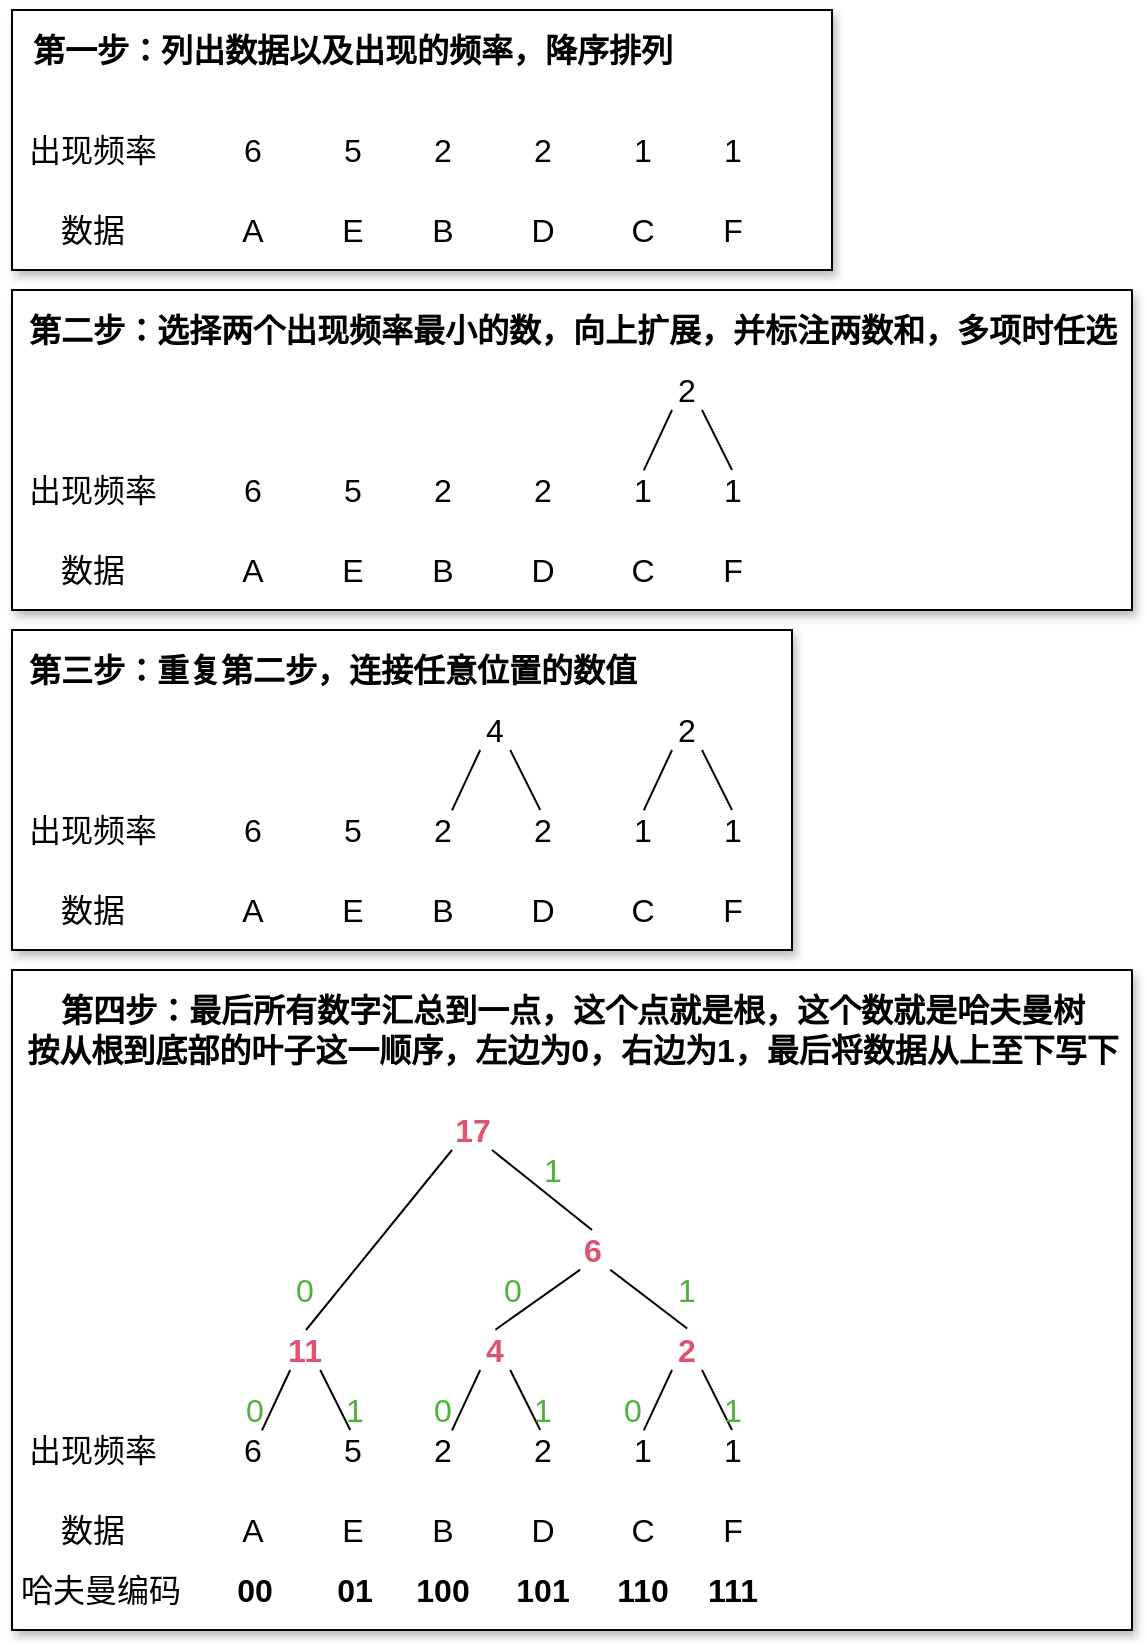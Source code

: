 <mxfile version="14.1.5" type="device"><diagram id="9eAwxyvB77P6e-l5WDzz" name="第 1 页"><mxGraphModel dx="1168" dy="809" grid="1" gridSize="10" guides="1" tooltips="1" connect="1" arrows="1" fold="1" page="1" pageScale="1" pageWidth="827" pageHeight="1169" math="0" shadow="0"><root><mxCell id="0"/><mxCell id="1" parent="0"/><mxCell id="LZE_YEZ_YFCLuZwV8jxz-106" value="" style="rounded=0;whiteSpace=wrap;html=1;fontSize=16;fontColor=#4EB13A;shadow=1;" vertex="1" parent="1"><mxGeometry x="110" y="640" width="560" height="330" as="geometry"/></mxCell><mxCell id="LZE_YEZ_YFCLuZwV8jxz-105" value="" style="rounded=0;whiteSpace=wrap;html=1;fontSize=16;fontColor=#4EB13A;shadow=1;" vertex="1" parent="1"><mxGeometry x="110" y="470" width="390" height="160" as="geometry"/></mxCell><mxCell id="LZE_YEZ_YFCLuZwV8jxz-104" value="" style="rounded=0;whiteSpace=wrap;html=1;fontSize=16;fontColor=#4EB13A;shadow=1;" vertex="1" parent="1"><mxGeometry x="110" y="300" width="560" height="160" as="geometry"/></mxCell><mxCell id="LZE_YEZ_YFCLuZwV8jxz-103" value="" style="rounded=0;whiteSpace=wrap;html=1;fontSize=16;fontColor=#4EB13A;glass=0;shadow=1;" vertex="1" parent="1"><mxGeometry x="110" y="160" width="410" height="130" as="geometry"/></mxCell><mxCell id="LZE_YEZ_YFCLuZwV8jxz-2" value="第一步：列出数据以及出现的频率，降序排列" style="text;html=1;align=center;verticalAlign=middle;resizable=0;points=[];autosize=1;fontStyle=1;fontSize=16;" vertex="1" parent="1"><mxGeometry x="110" y="170" width="340" height="20" as="geometry"/></mxCell><mxCell id="LZE_YEZ_YFCLuZwV8jxz-4" value="出现频率" style="text;html=1;align=center;verticalAlign=middle;resizable=0;points=[];autosize=1;fontSize=16;" vertex="1" parent="1"><mxGeometry x="110" y="220" width="80" height="20" as="geometry"/></mxCell><mxCell id="LZE_YEZ_YFCLuZwV8jxz-5" value="数据" style="text;html=1;align=center;verticalAlign=middle;resizable=0;points=[];autosize=1;fontSize=16;" vertex="1" parent="1"><mxGeometry x="125" y="260" width="50" height="20" as="geometry"/></mxCell><mxCell id="LZE_YEZ_YFCLuZwV8jxz-6" value="6" style="text;html=1;align=center;verticalAlign=middle;resizable=0;points=[];autosize=1;fontSize=16;" vertex="1" parent="1"><mxGeometry x="220" y="220" width="20" height="20" as="geometry"/></mxCell><mxCell id="LZE_YEZ_YFCLuZwV8jxz-7" value="A" style="text;html=1;align=center;verticalAlign=middle;resizable=0;points=[];autosize=1;fontSize=16;" vertex="1" parent="1"><mxGeometry x="215" y="260" width="30" height="20" as="geometry"/></mxCell><mxCell id="LZE_YEZ_YFCLuZwV8jxz-8" value="5" style="text;html=1;align=center;verticalAlign=middle;resizable=0;points=[];autosize=1;fontSize=16;" vertex="1" parent="1"><mxGeometry x="270" y="220" width="20" height="20" as="geometry"/></mxCell><mxCell id="LZE_YEZ_YFCLuZwV8jxz-9" value="E" style="text;html=1;align=center;verticalAlign=middle;resizable=0;points=[];autosize=1;fontSize=16;" vertex="1" parent="1"><mxGeometry x="265" y="260" width="30" height="20" as="geometry"/></mxCell><mxCell id="LZE_YEZ_YFCLuZwV8jxz-12" value="2" style="text;html=1;align=center;verticalAlign=middle;resizable=0;points=[];autosize=1;fontSize=16;" vertex="1" parent="1"><mxGeometry x="315" y="220" width="20" height="20" as="geometry"/></mxCell><mxCell id="LZE_YEZ_YFCLuZwV8jxz-13" value="B" style="text;html=1;align=center;verticalAlign=middle;resizable=0;points=[];autosize=1;fontSize=16;" vertex="1" parent="1"><mxGeometry x="310" y="260" width="30" height="20" as="geometry"/></mxCell><mxCell id="LZE_YEZ_YFCLuZwV8jxz-17" value="1" style="text;html=1;align=center;verticalAlign=middle;resizable=0;points=[];autosize=1;fontSize=16;" vertex="1" parent="1"><mxGeometry x="415" y="220" width="20" height="20" as="geometry"/></mxCell><mxCell id="LZE_YEZ_YFCLuZwV8jxz-18" value="C" style="text;html=1;align=center;verticalAlign=middle;resizable=0;points=[];autosize=1;fontSize=16;" vertex="1" parent="1"><mxGeometry x="410" y="260" width="30" height="20" as="geometry"/></mxCell><mxCell id="LZE_YEZ_YFCLuZwV8jxz-19" value="1" style="text;html=1;align=center;verticalAlign=middle;resizable=0;points=[];autosize=1;fontSize=16;" vertex="1" parent="1"><mxGeometry x="460" y="220" width="20" height="20" as="geometry"/></mxCell><mxCell id="LZE_YEZ_YFCLuZwV8jxz-20" value="F" style="text;html=1;align=center;verticalAlign=middle;resizable=0;points=[];autosize=1;fontSize=16;" vertex="1" parent="1"><mxGeometry x="455" y="260" width="30" height="20" as="geometry"/></mxCell><mxCell id="LZE_YEZ_YFCLuZwV8jxz-21" value="2" style="text;html=1;align=center;verticalAlign=middle;resizable=0;points=[];autosize=1;fontSize=16;" vertex="1" parent="1"><mxGeometry x="365" y="220" width="20" height="20" as="geometry"/></mxCell><mxCell id="LZE_YEZ_YFCLuZwV8jxz-22" value="D" style="text;html=1;align=center;verticalAlign=middle;resizable=0;points=[];autosize=1;fontSize=16;" vertex="1" parent="1"><mxGeometry x="360" y="260" width="30" height="20" as="geometry"/></mxCell><mxCell id="LZE_YEZ_YFCLuZwV8jxz-23" value="第二步：选择两个出现频率最小的数，向上扩展，并标注两数和，多项时任选" style="text;html=1;align=center;verticalAlign=middle;resizable=0;points=[];autosize=1;fontStyle=1;fontSize=16;" vertex="1" parent="1"><mxGeometry x="110" y="310" width="560" height="20" as="geometry"/></mxCell><mxCell id="LZE_YEZ_YFCLuZwV8jxz-24" value="出现频率" style="text;html=1;align=center;verticalAlign=middle;resizable=0;points=[];autosize=1;fontSize=16;" vertex="1" parent="1"><mxGeometry x="110" y="390" width="80" height="20" as="geometry"/></mxCell><mxCell id="LZE_YEZ_YFCLuZwV8jxz-25" value="数据" style="text;html=1;align=center;verticalAlign=middle;resizable=0;points=[];autosize=1;fontSize=16;" vertex="1" parent="1"><mxGeometry x="125" y="430" width="50" height="20" as="geometry"/></mxCell><mxCell id="LZE_YEZ_YFCLuZwV8jxz-26" value="6" style="text;html=1;align=center;verticalAlign=middle;resizable=0;points=[];autosize=1;fontSize=16;" vertex="1" parent="1"><mxGeometry x="220" y="390" width="20" height="20" as="geometry"/></mxCell><mxCell id="LZE_YEZ_YFCLuZwV8jxz-27" value="A" style="text;html=1;align=center;verticalAlign=middle;resizable=0;points=[];autosize=1;fontSize=16;" vertex="1" parent="1"><mxGeometry x="215" y="430" width="30" height="20" as="geometry"/></mxCell><mxCell id="LZE_YEZ_YFCLuZwV8jxz-28" value="5" style="text;html=1;align=center;verticalAlign=middle;resizable=0;points=[];autosize=1;fontSize=16;" vertex="1" parent="1"><mxGeometry x="270" y="390" width="20" height="20" as="geometry"/></mxCell><mxCell id="LZE_YEZ_YFCLuZwV8jxz-29" value="E" style="text;html=1;align=center;verticalAlign=middle;resizable=0;points=[];autosize=1;fontSize=16;" vertex="1" parent="1"><mxGeometry x="265" y="430" width="30" height="20" as="geometry"/></mxCell><mxCell id="LZE_YEZ_YFCLuZwV8jxz-30" value="2" style="text;html=1;align=center;verticalAlign=middle;resizable=0;points=[];autosize=1;fontSize=16;" vertex="1" parent="1"><mxGeometry x="315" y="390" width="20" height="20" as="geometry"/></mxCell><mxCell id="LZE_YEZ_YFCLuZwV8jxz-31" value="B" style="text;html=1;align=center;verticalAlign=middle;resizable=0;points=[];autosize=1;fontSize=16;" vertex="1" parent="1"><mxGeometry x="310" y="430" width="30" height="20" as="geometry"/></mxCell><mxCell id="LZE_YEZ_YFCLuZwV8jxz-32" value="1" style="text;html=1;align=center;verticalAlign=middle;resizable=0;points=[];autosize=1;fontSize=16;" vertex="1" parent="1"><mxGeometry x="415" y="390" width="20" height="20" as="geometry"/></mxCell><mxCell id="LZE_YEZ_YFCLuZwV8jxz-33" value="C" style="text;html=1;align=center;verticalAlign=middle;resizable=0;points=[];autosize=1;fontSize=16;" vertex="1" parent="1"><mxGeometry x="410" y="430" width="30" height="20" as="geometry"/></mxCell><mxCell id="LZE_YEZ_YFCLuZwV8jxz-34" value="1" style="text;html=1;align=center;verticalAlign=middle;resizable=0;points=[];autosize=1;fontSize=16;" vertex="1" parent="1"><mxGeometry x="460" y="390" width="20" height="20" as="geometry"/></mxCell><mxCell id="LZE_YEZ_YFCLuZwV8jxz-35" value="F" style="text;html=1;align=center;verticalAlign=middle;resizable=0;points=[];autosize=1;fontSize=16;" vertex="1" parent="1"><mxGeometry x="455" y="430" width="30" height="20" as="geometry"/></mxCell><mxCell id="LZE_YEZ_YFCLuZwV8jxz-36" value="2" style="text;html=1;align=center;verticalAlign=middle;resizable=0;points=[];autosize=1;fontSize=16;" vertex="1" parent="1"><mxGeometry x="365" y="390" width="20" height="20" as="geometry"/></mxCell><mxCell id="LZE_YEZ_YFCLuZwV8jxz-37" value="D" style="text;html=1;align=center;verticalAlign=middle;resizable=0;points=[];autosize=1;fontSize=16;" vertex="1" parent="1"><mxGeometry x="360" y="430" width="30" height="20" as="geometry"/></mxCell><mxCell id="LZE_YEZ_YFCLuZwV8jxz-38" value="" style="endArrow=none;html=1;fontSize=16;exitX=0.545;exitY=0.008;exitDx=0;exitDy=0;exitPerimeter=0;" edge="1" parent="1" source="LZE_YEZ_YFCLuZwV8jxz-32"><mxGeometry width="50" height="50" relative="1" as="geometry"><mxPoint x="420" y="380" as="sourcePoint"/><mxPoint x="440" y="360" as="targetPoint"/></mxGeometry></mxCell><mxCell id="LZE_YEZ_YFCLuZwV8jxz-39" value="" style="endArrow=none;html=1;fontSize=16;" edge="1" parent="1"><mxGeometry width="50" height="50" relative="1" as="geometry"><mxPoint x="470" y="390" as="sourcePoint"/><mxPoint x="455" y="360" as="targetPoint"/></mxGeometry></mxCell><mxCell id="LZE_YEZ_YFCLuZwV8jxz-40" value="2" style="text;html=1;align=center;verticalAlign=middle;resizable=0;points=[];autosize=1;fontSize=16;" vertex="1" parent="1"><mxGeometry x="437" y="340" width="20" height="20" as="geometry"/></mxCell><mxCell id="LZE_YEZ_YFCLuZwV8jxz-41" value="第三步：重复第二步，连接任意位置的数值" style="text;html=1;align=center;verticalAlign=middle;resizable=0;points=[];autosize=1;fontStyle=1;fontSize=16;" vertex="1" parent="1"><mxGeometry x="110" y="480" width="320" height="20" as="geometry"/></mxCell><mxCell id="LZE_YEZ_YFCLuZwV8jxz-42" value="出现频率" style="text;html=1;align=center;verticalAlign=middle;resizable=0;points=[];autosize=1;fontSize=16;" vertex="1" parent="1"><mxGeometry x="110" y="560" width="80" height="20" as="geometry"/></mxCell><mxCell id="LZE_YEZ_YFCLuZwV8jxz-43" value="数据" style="text;html=1;align=center;verticalAlign=middle;resizable=0;points=[];autosize=1;fontSize=16;" vertex="1" parent="1"><mxGeometry x="125" y="600" width="50" height="20" as="geometry"/></mxCell><mxCell id="LZE_YEZ_YFCLuZwV8jxz-44" value="6" style="text;html=1;align=center;verticalAlign=middle;resizable=0;points=[];autosize=1;fontSize=16;" vertex="1" parent="1"><mxGeometry x="220" y="560" width="20" height="20" as="geometry"/></mxCell><mxCell id="LZE_YEZ_YFCLuZwV8jxz-45" value="A" style="text;html=1;align=center;verticalAlign=middle;resizable=0;points=[];autosize=1;fontSize=16;" vertex="1" parent="1"><mxGeometry x="215" y="600" width="30" height="20" as="geometry"/></mxCell><mxCell id="LZE_YEZ_YFCLuZwV8jxz-46" value="5" style="text;html=1;align=center;verticalAlign=middle;resizable=0;points=[];autosize=1;fontSize=16;" vertex="1" parent="1"><mxGeometry x="270" y="560" width="20" height="20" as="geometry"/></mxCell><mxCell id="LZE_YEZ_YFCLuZwV8jxz-47" value="E" style="text;html=1;align=center;verticalAlign=middle;resizable=0;points=[];autosize=1;fontSize=16;" vertex="1" parent="1"><mxGeometry x="265" y="600" width="30" height="20" as="geometry"/></mxCell><mxCell id="LZE_YEZ_YFCLuZwV8jxz-48" value="2" style="text;html=1;align=center;verticalAlign=middle;resizable=0;points=[];autosize=1;fontSize=16;" vertex="1" parent="1"><mxGeometry x="315" y="560" width="20" height="20" as="geometry"/></mxCell><mxCell id="LZE_YEZ_YFCLuZwV8jxz-49" value="B" style="text;html=1;align=center;verticalAlign=middle;resizable=0;points=[];autosize=1;fontSize=16;" vertex="1" parent="1"><mxGeometry x="310" y="600" width="30" height="20" as="geometry"/></mxCell><mxCell id="LZE_YEZ_YFCLuZwV8jxz-50" value="1" style="text;html=1;align=center;verticalAlign=middle;resizable=0;points=[];autosize=1;fontSize=16;" vertex="1" parent="1"><mxGeometry x="415" y="560" width="20" height="20" as="geometry"/></mxCell><mxCell id="LZE_YEZ_YFCLuZwV8jxz-51" value="C" style="text;html=1;align=center;verticalAlign=middle;resizable=0;points=[];autosize=1;fontSize=16;" vertex="1" parent="1"><mxGeometry x="410" y="600" width="30" height="20" as="geometry"/></mxCell><mxCell id="LZE_YEZ_YFCLuZwV8jxz-52" value="1" style="text;html=1;align=center;verticalAlign=middle;resizable=0;points=[];autosize=1;fontSize=16;" vertex="1" parent="1"><mxGeometry x="460" y="560" width="20" height="20" as="geometry"/></mxCell><mxCell id="LZE_YEZ_YFCLuZwV8jxz-53" value="F" style="text;html=1;align=center;verticalAlign=middle;resizable=0;points=[];autosize=1;fontSize=16;" vertex="1" parent="1"><mxGeometry x="455" y="600" width="30" height="20" as="geometry"/></mxCell><mxCell id="LZE_YEZ_YFCLuZwV8jxz-54" value="2" style="text;html=1;align=center;verticalAlign=middle;resizable=0;points=[];autosize=1;fontSize=16;" vertex="1" parent="1"><mxGeometry x="365" y="560" width="20" height="20" as="geometry"/></mxCell><mxCell id="LZE_YEZ_YFCLuZwV8jxz-55" value="D" style="text;html=1;align=center;verticalAlign=middle;resizable=0;points=[];autosize=1;fontSize=16;" vertex="1" parent="1"><mxGeometry x="360" y="600" width="30" height="20" as="geometry"/></mxCell><mxCell id="LZE_YEZ_YFCLuZwV8jxz-56" value="" style="endArrow=none;html=1;fontSize=16;exitX=0.545;exitY=0.008;exitDx=0;exitDy=0;exitPerimeter=0;" edge="1" parent="1" source="LZE_YEZ_YFCLuZwV8jxz-50"><mxGeometry width="50" height="50" relative="1" as="geometry"><mxPoint x="420" y="550" as="sourcePoint"/><mxPoint x="440.0" y="530" as="targetPoint"/></mxGeometry></mxCell><mxCell id="LZE_YEZ_YFCLuZwV8jxz-57" value="" style="endArrow=none;html=1;fontSize=16;" edge="1" parent="1"><mxGeometry width="50" height="50" relative="1" as="geometry"><mxPoint x="470.0" y="560" as="sourcePoint"/><mxPoint x="455.0" y="530" as="targetPoint"/></mxGeometry></mxCell><mxCell id="LZE_YEZ_YFCLuZwV8jxz-58" value="2" style="text;html=1;align=center;verticalAlign=middle;resizable=0;points=[];autosize=1;fontSize=16;" vertex="1" parent="1"><mxGeometry x="437" y="510" width="20" height="20" as="geometry"/></mxCell><mxCell id="LZE_YEZ_YFCLuZwV8jxz-59" value="" style="endArrow=none;html=1;fontSize=16;exitX=0.545;exitY=0.008;exitDx=0;exitDy=0;exitPerimeter=0;" edge="1" parent="1"><mxGeometry width="50" height="50" relative="1" as="geometry"><mxPoint x="330" y="560.16" as="sourcePoint"/><mxPoint x="344.1" y="530" as="targetPoint"/></mxGeometry></mxCell><mxCell id="LZE_YEZ_YFCLuZwV8jxz-60" value="" style="endArrow=none;html=1;fontSize=16;" edge="1" parent="1"><mxGeometry width="50" height="50" relative="1" as="geometry"><mxPoint x="374.1" y="560" as="sourcePoint"/><mxPoint x="359.1" y="530" as="targetPoint"/></mxGeometry></mxCell><mxCell id="LZE_YEZ_YFCLuZwV8jxz-61" value="4" style="text;html=1;align=center;verticalAlign=middle;resizable=0;points=[];autosize=1;fontSize=16;" vertex="1" parent="1"><mxGeometry x="341.1" y="510" width="20" height="20" as="geometry"/></mxCell><mxCell id="LZE_YEZ_YFCLuZwV8jxz-62" value="第四步：最后所有数字汇总到一点，这个点就是根，这个数就是哈夫曼树&lt;br&gt;按从根到底部的叶子这一顺序，左边为0，右边为1，最后将数据从上至下写下" style="text;html=1;align=center;verticalAlign=middle;resizable=0;points=[];autosize=1;fontStyle=1;fontSize=16;" vertex="1" parent="1"><mxGeometry x="110" y="650" width="560" height="40" as="geometry"/></mxCell><mxCell id="LZE_YEZ_YFCLuZwV8jxz-63" value="出现频率" style="text;html=1;align=center;verticalAlign=middle;resizable=0;points=[];autosize=1;fontSize=16;" vertex="1" parent="1"><mxGeometry x="110" y="870" width="80" height="20" as="geometry"/></mxCell><mxCell id="LZE_YEZ_YFCLuZwV8jxz-64" value="数据" style="text;html=1;align=center;verticalAlign=middle;resizable=0;points=[];autosize=1;fontSize=16;" vertex="1" parent="1"><mxGeometry x="125" y="910" width="50" height="20" as="geometry"/></mxCell><mxCell id="LZE_YEZ_YFCLuZwV8jxz-65" value="6" style="text;html=1;align=center;verticalAlign=middle;resizable=0;points=[];autosize=1;fontSize=16;" vertex="1" parent="1"><mxGeometry x="220" y="870" width="20" height="20" as="geometry"/></mxCell><mxCell id="LZE_YEZ_YFCLuZwV8jxz-66" value="A" style="text;html=1;align=center;verticalAlign=middle;resizable=0;points=[];autosize=1;fontSize=16;" vertex="1" parent="1"><mxGeometry x="215" y="910" width="30" height="20" as="geometry"/></mxCell><mxCell id="LZE_YEZ_YFCLuZwV8jxz-67" value="5" style="text;html=1;align=center;verticalAlign=middle;resizable=0;points=[];autosize=1;fontSize=16;" vertex="1" parent="1"><mxGeometry x="270" y="870" width="20" height="20" as="geometry"/></mxCell><mxCell id="LZE_YEZ_YFCLuZwV8jxz-68" value="E" style="text;html=1;align=center;verticalAlign=middle;resizable=0;points=[];autosize=1;fontSize=16;" vertex="1" parent="1"><mxGeometry x="265" y="910" width="30" height="20" as="geometry"/></mxCell><mxCell id="LZE_YEZ_YFCLuZwV8jxz-69" value="2" style="text;html=1;align=center;verticalAlign=middle;resizable=0;points=[];autosize=1;fontSize=16;" vertex="1" parent="1"><mxGeometry x="315" y="870" width="20" height="20" as="geometry"/></mxCell><mxCell id="LZE_YEZ_YFCLuZwV8jxz-70" value="B" style="text;html=1;align=center;verticalAlign=middle;resizable=0;points=[];autosize=1;fontSize=16;" vertex="1" parent="1"><mxGeometry x="310" y="910" width="30" height="20" as="geometry"/></mxCell><mxCell id="LZE_YEZ_YFCLuZwV8jxz-71" value="1" style="text;html=1;align=center;verticalAlign=middle;resizable=0;points=[];autosize=1;fontSize=16;" vertex="1" parent="1"><mxGeometry x="415" y="870" width="20" height="20" as="geometry"/></mxCell><mxCell id="LZE_YEZ_YFCLuZwV8jxz-72" value="C" style="text;html=1;align=center;verticalAlign=middle;resizable=0;points=[];autosize=1;fontSize=16;" vertex="1" parent="1"><mxGeometry x="410" y="910" width="30" height="20" as="geometry"/></mxCell><mxCell id="LZE_YEZ_YFCLuZwV8jxz-73" value="1" style="text;html=1;align=center;verticalAlign=middle;resizable=0;points=[];autosize=1;fontSize=16;" vertex="1" parent="1"><mxGeometry x="460" y="870" width="20" height="20" as="geometry"/></mxCell><mxCell id="LZE_YEZ_YFCLuZwV8jxz-74" value="F" style="text;html=1;align=center;verticalAlign=middle;resizable=0;points=[];autosize=1;fontSize=16;" vertex="1" parent="1"><mxGeometry x="455" y="910" width="30" height="20" as="geometry"/></mxCell><mxCell id="LZE_YEZ_YFCLuZwV8jxz-75" value="2" style="text;html=1;align=center;verticalAlign=middle;resizable=0;points=[];autosize=1;fontSize=16;" vertex="1" parent="1"><mxGeometry x="365" y="870" width="20" height="20" as="geometry"/></mxCell><mxCell id="LZE_YEZ_YFCLuZwV8jxz-76" value="D" style="text;html=1;align=center;verticalAlign=middle;resizable=0;points=[];autosize=1;fontSize=16;" vertex="1" parent="1"><mxGeometry x="360" y="910" width="30" height="20" as="geometry"/></mxCell><mxCell id="LZE_YEZ_YFCLuZwV8jxz-77" value="" style="endArrow=none;html=1;fontSize=16;exitX=0.545;exitY=0.008;exitDx=0;exitDy=0;exitPerimeter=0;" edge="1" parent="1" source="LZE_YEZ_YFCLuZwV8jxz-71"><mxGeometry width="50" height="50" relative="1" as="geometry"><mxPoint x="420" y="860" as="sourcePoint"/><mxPoint x="440.0" y="840" as="targetPoint"/></mxGeometry></mxCell><mxCell id="LZE_YEZ_YFCLuZwV8jxz-78" value="" style="endArrow=none;html=1;fontSize=16;" edge="1" parent="1"><mxGeometry width="50" height="50" relative="1" as="geometry"><mxPoint x="470.0" y="870" as="sourcePoint"/><mxPoint x="455.0" y="840" as="targetPoint"/></mxGeometry></mxCell><mxCell id="LZE_YEZ_YFCLuZwV8jxz-79" value="2" style="text;html=1;align=center;verticalAlign=middle;resizable=0;points=[];autosize=1;fontSize=16;fontStyle=1;fontColor=#D95570;" vertex="1" parent="1"><mxGeometry x="437" y="820" width="20" height="20" as="geometry"/></mxCell><mxCell id="LZE_YEZ_YFCLuZwV8jxz-80" value="" style="endArrow=none;html=1;fontSize=16;exitX=0.545;exitY=0.008;exitDx=0;exitDy=0;exitPerimeter=0;" edge="1" parent="1"><mxGeometry width="50" height="50" relative="1" as="geometry"><mxPoint x="330" y="870.16" as="sourcePoint"/><mxPoint x="344.1" y="840" as="targetPoint"/></mxGeometry></mxCell><mxCell id="LZE_YEZ_YFCLuZwV8jxz-81" value="" style="endArrow=none;html=1;fontSize=16;" edge="1" parent="1"><mxGeometry width="50" height="50" relative="1" as="geometry"><mxPoint x="374.1" y="870" as="sourcePoint"/><mxPoint x="359.1" y="840" as="targetPoint"/></mxGeometry></mxCell><mxCell id="LZE_YEZ_YFCLuZwV8jxz-82" value="4" style="text;html=1;align=center;verticalAlign=middle;resizable=0;points=[];autosize=1;fontSize=16;fontStyle=1;fontColor=#D95570;" vertex="1" parent="1"><mxGeometry x="341.1" y="820" width="20" height="20" as="geometry"/></mxCell><mxCell id="LZE_YEZ_YFCLuZwV8jxz-83" value="" style="endArrow=none;html=1;fontSize=16;exitX=0.545;exitY=0.008;exitDx=0;exitDy=0;exitPerimeter=0;" edge="1" parent="1"><mxGeometry width="50" height="50" relative="1" as="geometry"><mxPoint x="235" y="870.16" as="sourcePoint"/><mxPoint x="249.1" y="840" as="targetPoint"/></mxGeometry></mxCell><mxCell id="LZE_YEZ_YFCLuZwV8jxz-84" value="" style="endArrow=none;html=1;fontSize=16;" edge="1" parent="1"><mxGeometry width="50" height="50" relative="1" as="geometry"><mxPoint x="279.1" y="870" as="sourcePoint"/><mxPoint x="264.1" y="840" as="targetPoint"/></mxGeometry></mxCell><mxCell id="LZE_YEZ_YFCLuZwV8jxz-85" value="11" style="text;html=1;align=center;verticalAlign=middle;resizable=0;points=[];autosize=1;fontSize=16;fontStyle=1;fontColor=#D95570;" vertex="1" parent="1"><mxGeometry x="241.1" y="820" width="30" height="20" as="geometry"/></mxCell><mxCell id="LZE_YEZ_YFCLuZwV8jxz-86" value="" style="endArrow=none;html=1;fontSize=16;exitX=0.529;exitY=-0.007;exitDx=0;exitDy=0;exitPerimeter=0;fontColor=#4EB13A;" edge="1" parent="1" source="LZE_YEZ_YFCLuZwV8jxz-82"><mxGeometry width="50" height="50" relative="1" as="geometry"><mxPoint x="350" y="820" as="sourcePoint"/><mxPoint x="394.1" y="789.84" as="targetPoint"/></mxGeometry></mxCell><mxCell id="LZE_YEZ_YFCLuZwV8jxz-87" value="" style="endArrow=none;html=1;fontSize=16;exitX=0.53;exitY=-0.036;exitDx=0;exitDy=0;exitPerimeter=0;fontColor=#4EB13A;" edge="1" parent="1" source="LZE_YEZ_YFCLuZwV8jxz-79"><mxGeometry width="50" height="50" relative="1" as="geometry"><mxPoint x="424.1" y="819.84" as="sourcePoint"/><mxPoint x="409.1" y="789.84" as="targetPoint"/></mxGeometry></mxCell><mxCell id="LZE_YEZ_YFCLuZwV8jxz-88" value="6" style="text;html=1;align=center;verticalAlign=middle;resizable=0;points=[];autosize=1;fontSize=16;fontStyle=1;fontColor=#D95570;" vertex="1" parent="1"><mxGeometry x="390" y="770" width="20" height="20" as="geometry"/></mxCell><mxCell id="LZE_YEZ_YFCLuZwV8jxz-89" value="" style="endArrow=none;html=1;fontSize=16;exitX=0.545;exitY=0.008;exitDx=0;exitDy=0;exitPerimeter=0;" edge="1" parent="1"><mxGeometry width="50" height="50" relative="1" as="geometry"><mxPoint x="257" y="820.0" as="sourcePoint"/><mxPoint x="330" y="730" as="targetPoint"/></mxGeometry></mxCell><mxCell id="LZE_YEZ_YFCLuZwV8jxz-90" value="" style="endArrow=none;html=1;fontSize=16;" edge="1" parent="1"><mxGeometry width="50" height="50" relative="1" as="geometry"><mxPoint x="400.0" y="770" as="sourcePoint"/><mxPoint x="350" y="730" as="targetPoint"/></mxGeometry></mxCell><mxCell id="LZE_YEZ_YFCLuZwV8jxz-91" value="17" style="text;html=1;align=center;verticalAlign=middle;resizable=0;points=[];autosize=1;fontSize=16;fontStyle=1;fontColor=#D95570;" vertex="1" parent="1"><mxGeometry x="325" y="710" width="30" height="20" as="geometry"/></mxCell><mxCell id="LZE_YEZ_YFCLuZwV8jxz-92" value="1" style="text;html=1;align=center;verticalAlign=middle;resizable=0;points=[];autosize=1;fontSize=16;fontColor=#4EB13A;" vertex="1" parent="1"><mxGeometry x="370" y="730" width="20" height="20" as="geometry"/></mxCell><mxCell id="LZE_YEZ_YFCLuZwV8jxz-93" value="0" style="text;html=1;align=center;verticalAlign=middle;resizable=0;points=[];autosize=1;fontSize=16;fontColor=#4EB13A;" vertex="1" parent="1"><mxGeometry x="246.1" y="790" width="20" height="20" as="geometry"/></mxCell><mxCell id="LZE_YEZ_YFCLuZwV8jxz-94" value="0" style="text;html=1;align=center;verticalAlign=middle;resizable=0;points=[];autosize=1;fontSize=16;fontColor=#4EB13A;" vertex="1" parent="1"><mxGeometry x="350" y="790" width="20" height="20" as="geometry"/></mxCell><mxCell id="LZE_YEZ_YFCLuZwV8jxz-95" value="0" style="text;html=1;align=center;verticalAlign=middle;resizable=0;points=[];autosize=1;fontSize=16;fontColor=#4EB13A;" vertex="1" parent="1"><mxGeometry x="221.1" y="850" width="20" height="20" as="geometry"/></mxCell><mxCell id="LZE_YEZ_YFCLuZwV8jxz-96" value="1" style="text;html=1;align=center;verticalAlign=middle;resizable=0;points=[];autosize=1;fontSize=16;fontColor=#4EB13A;" vertex="1" parent="1"><mxGeometry x="271.1" y="850" width="20" height="20" as="geometry"/></mxCell><mxCell id="LZE_YEZ_YFCLuZwV8jxz-98" value="0" style="text;html=1;align=center;verticalAlign=middle;resizable=0;points=[];autosize=1;fontSize=16;fontColor=#4EB13A;" vertex="1" parent="1"><mxGeometry x="315" y="850" width="20" height="20" as="geometry"/></mxCell><mxCell id="LZE_YEZ_YFCLuZwV8jxz-99" value="1" style="text;html=1;align=center;verticalAlign=middle;resizable=0;points=[];autosize=1;fontSize=16;fontColor=#4EB13A;" vertex="1" parent="1"><mxGeometry x="365" y="850" width="20" height="20" as="geometry"/></mxCell><mxCell id="LZE_YEZ_YFCLuZwV8jxz-100" value="0" style="text;html=1;align=center;verticalAlign=middle;resizable=0;points=[];autosize=1;fontSize=16;fontColor=#4EB13A;" vertex="1" parent="1"><mxGeometry x="410" y="850" width="20" height="20" as="geometry"/></mxCell><mxCell id="LZE_YEZ_YFCLuZwV8jxz-101" value="1" style="text;html=1;align=center;verticalAlign=middle;resizable=0;points=[];autosize=1;fontSize=16;fontColor=#4EB13A;" vertex="1" parent="1"><mxGeometry x="460" y="850" width="20" height="20" as="geometry"/></mxCell><mxCell id="LZE_YEZ_YFCLuZwV8jxz-102" value="1" style="text;html=1;align=center;verticalAlign=middle;resizable=0;points=[];autosize=1;fontSize=16;fontColor=#4EB13A;" vertex="1" parent="1"><mxGeometry x="437" y="790" width="20" height="20" as="geometry"/></mxCell><mxCell id="LZE_YEZ_YFCLuZwV8jxz-107" value="哈夫曼编码" style="text;html=1;align=center;verticalAlign=middle;resizable=0;points=[];autosize=1;fontSize=16;" vertex="1" parent="1"><mxGeometry x="104" y="940" width="100" height="20" as="geometry"/></mxCell><mxCell id="LZE_YEZ_YFCLuZwV8jxz-108" value="00" style="text;html=1;align=center;verticalAlign=middle;resizable=0;points=[];autosize=1;fontSize=16;fontStyle=1" vertex="1" parent="1"><mxGeometry x="216.1" y="940" width="30" height="20" as="geometry"/></mxCell><mxCell id="LZE_YEZ_YFCLuZwV8jxz-109" value="01" style="text;html=1;align=center;verticalAlign=middle;resizable=0;points=[];autosize=1;fontSize=16;fontStyle=1" vertex="1" parent="1"><mxGeometry x="266.1" y="940" width="30" height="20" as="geometry"/></mxCell><mxCell id="LZE_YEZ_YFCLuZwV8jxz-110" value="100" style="text;html=1;align=center;verticalAlign=middle;resizable=0;points=[];autosize=1;fontSize=16;fontStyle=1" vertex="1" parent="1"><mxGeometry x="305" y="940" width="40" height="20" as="geometry"/></mxCell><mxCell id="LZE_YEZ_YFCLuZwV8jxz-111" value="101" style="text;html=1;align=center;verticalAlign=middle;resizable=0;points=[];autosize=1;fontSize=16;fontStyle=1" vertex="1" parent="1"><mxGeometry x="355" y="940" width="40" height="20" as="geometry"/></mxCell><mxCell id="LZE_YEZ_YFCLuZwV8jxz-112" value="110" style="text;html=1;align=center;verticalAlign=middle;resizable=0;points=[];autosize=1;fontSize=16;fontStyle=1" vertex="1" parent="1"><mxGeometry x="405" y="940" width="40" height="20" as="geometry"/></mxCell><mxCell id="LZE_YEZ_YFCLuZwV8jxz-113" value="111" style="text;html=1;align=center;verticalAlign=middle;resizable=0;points=[];autosize=1;fontSize=16;fontStyle=1" vertex="1" parent="1"><mxGeometry x="450" y="940" width="40" height="20" as="geometry"/></mxCell></root></mxGraphModel></diagram></mxfile>